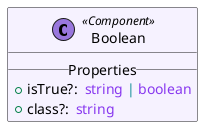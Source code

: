 @startuml
set separator ::
skinparam groupInheritance 5
skinparam defaultFontName Cantarell
skinparam packageStyle Rectangle
skinparam class {
  BackgroundColor<<Component>> #f6f2ff
  BackgroundColor<<ErrorPage>> #edd1e1
  BackgroundColor<<Layout>> #f8ffe5
  BackgroundColor<<Page>> #fff0e5
}
class "Boolean" as src/lib/components/boolean/Boolean.svelte << (C, #9977DD) Component >> {
  __ Properties __
  +isTrue?: <color:#DF8E1D><i> </i></color><color:#8839EF>string</color><color:#DF8E1D><i> </i></color><color:#179299>|</color><color:#DF8E1D><i> </i></color><color:#8839EF>boolean</color>
  +class?: <color:#DF8E1D><i> </i></color><color:#8839EF>string</color>
}
@enduml